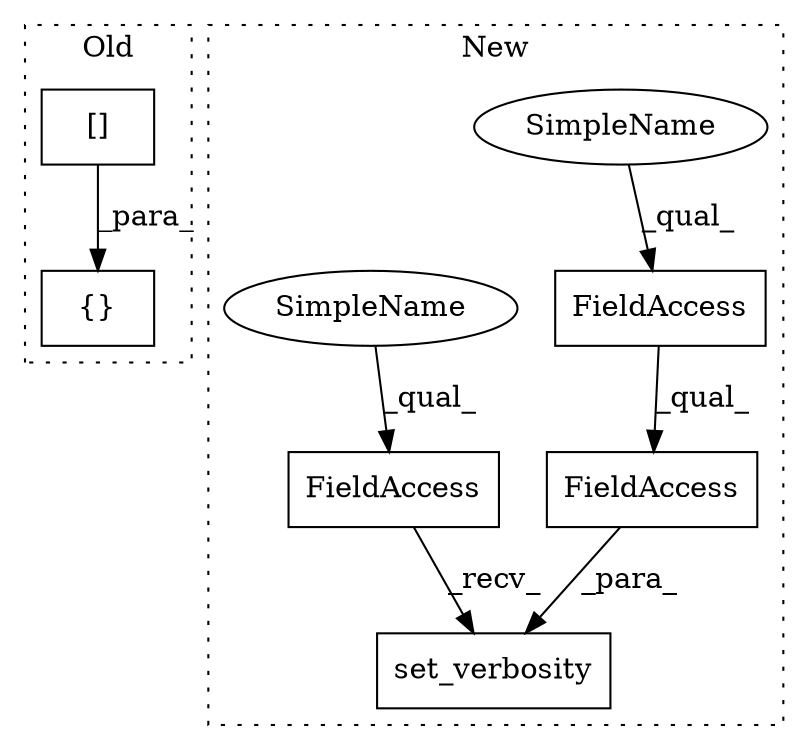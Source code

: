 digraph G {
subgraph cluster0 {
1 [label="[]" a="2" s="2358,2368" l="9,1" shape="box"];
6 [label="{}" a="4" s="2357,2369" l="1,1" shape="box"];
label = "Old";
style="dotted";
}
subgraph cluster1 {
2 [label="set_verbosity" a="32" s="2435,2472" l="14,1" shape="box"];
3 [label="FieldAccess" a="22" s="2449" l="23" shape="box"];
4 [label="FieldAccess" a="22" s="2449" l="18" shape="box"];
5 [label="FieldAccess" a="22" s="2416" l="18" shape="box"];
7 [label="SimpleName" a="42" s="2449" l="10" shape="ellipse"];
8 [label="SimpleName" a="42" s="2416" l="10" shape="ellipse"];
label = "New";
style="dotted";
}
1 -> 6 [label="_para_"];
3 -> 2 [label="_para_"];
4 -> 3 [label="_qual_"];
5 -> 2 [label="_recv_"];
7 -> 4 [label="_qual_"];
8 -> 5 [label="_qual_"];
}